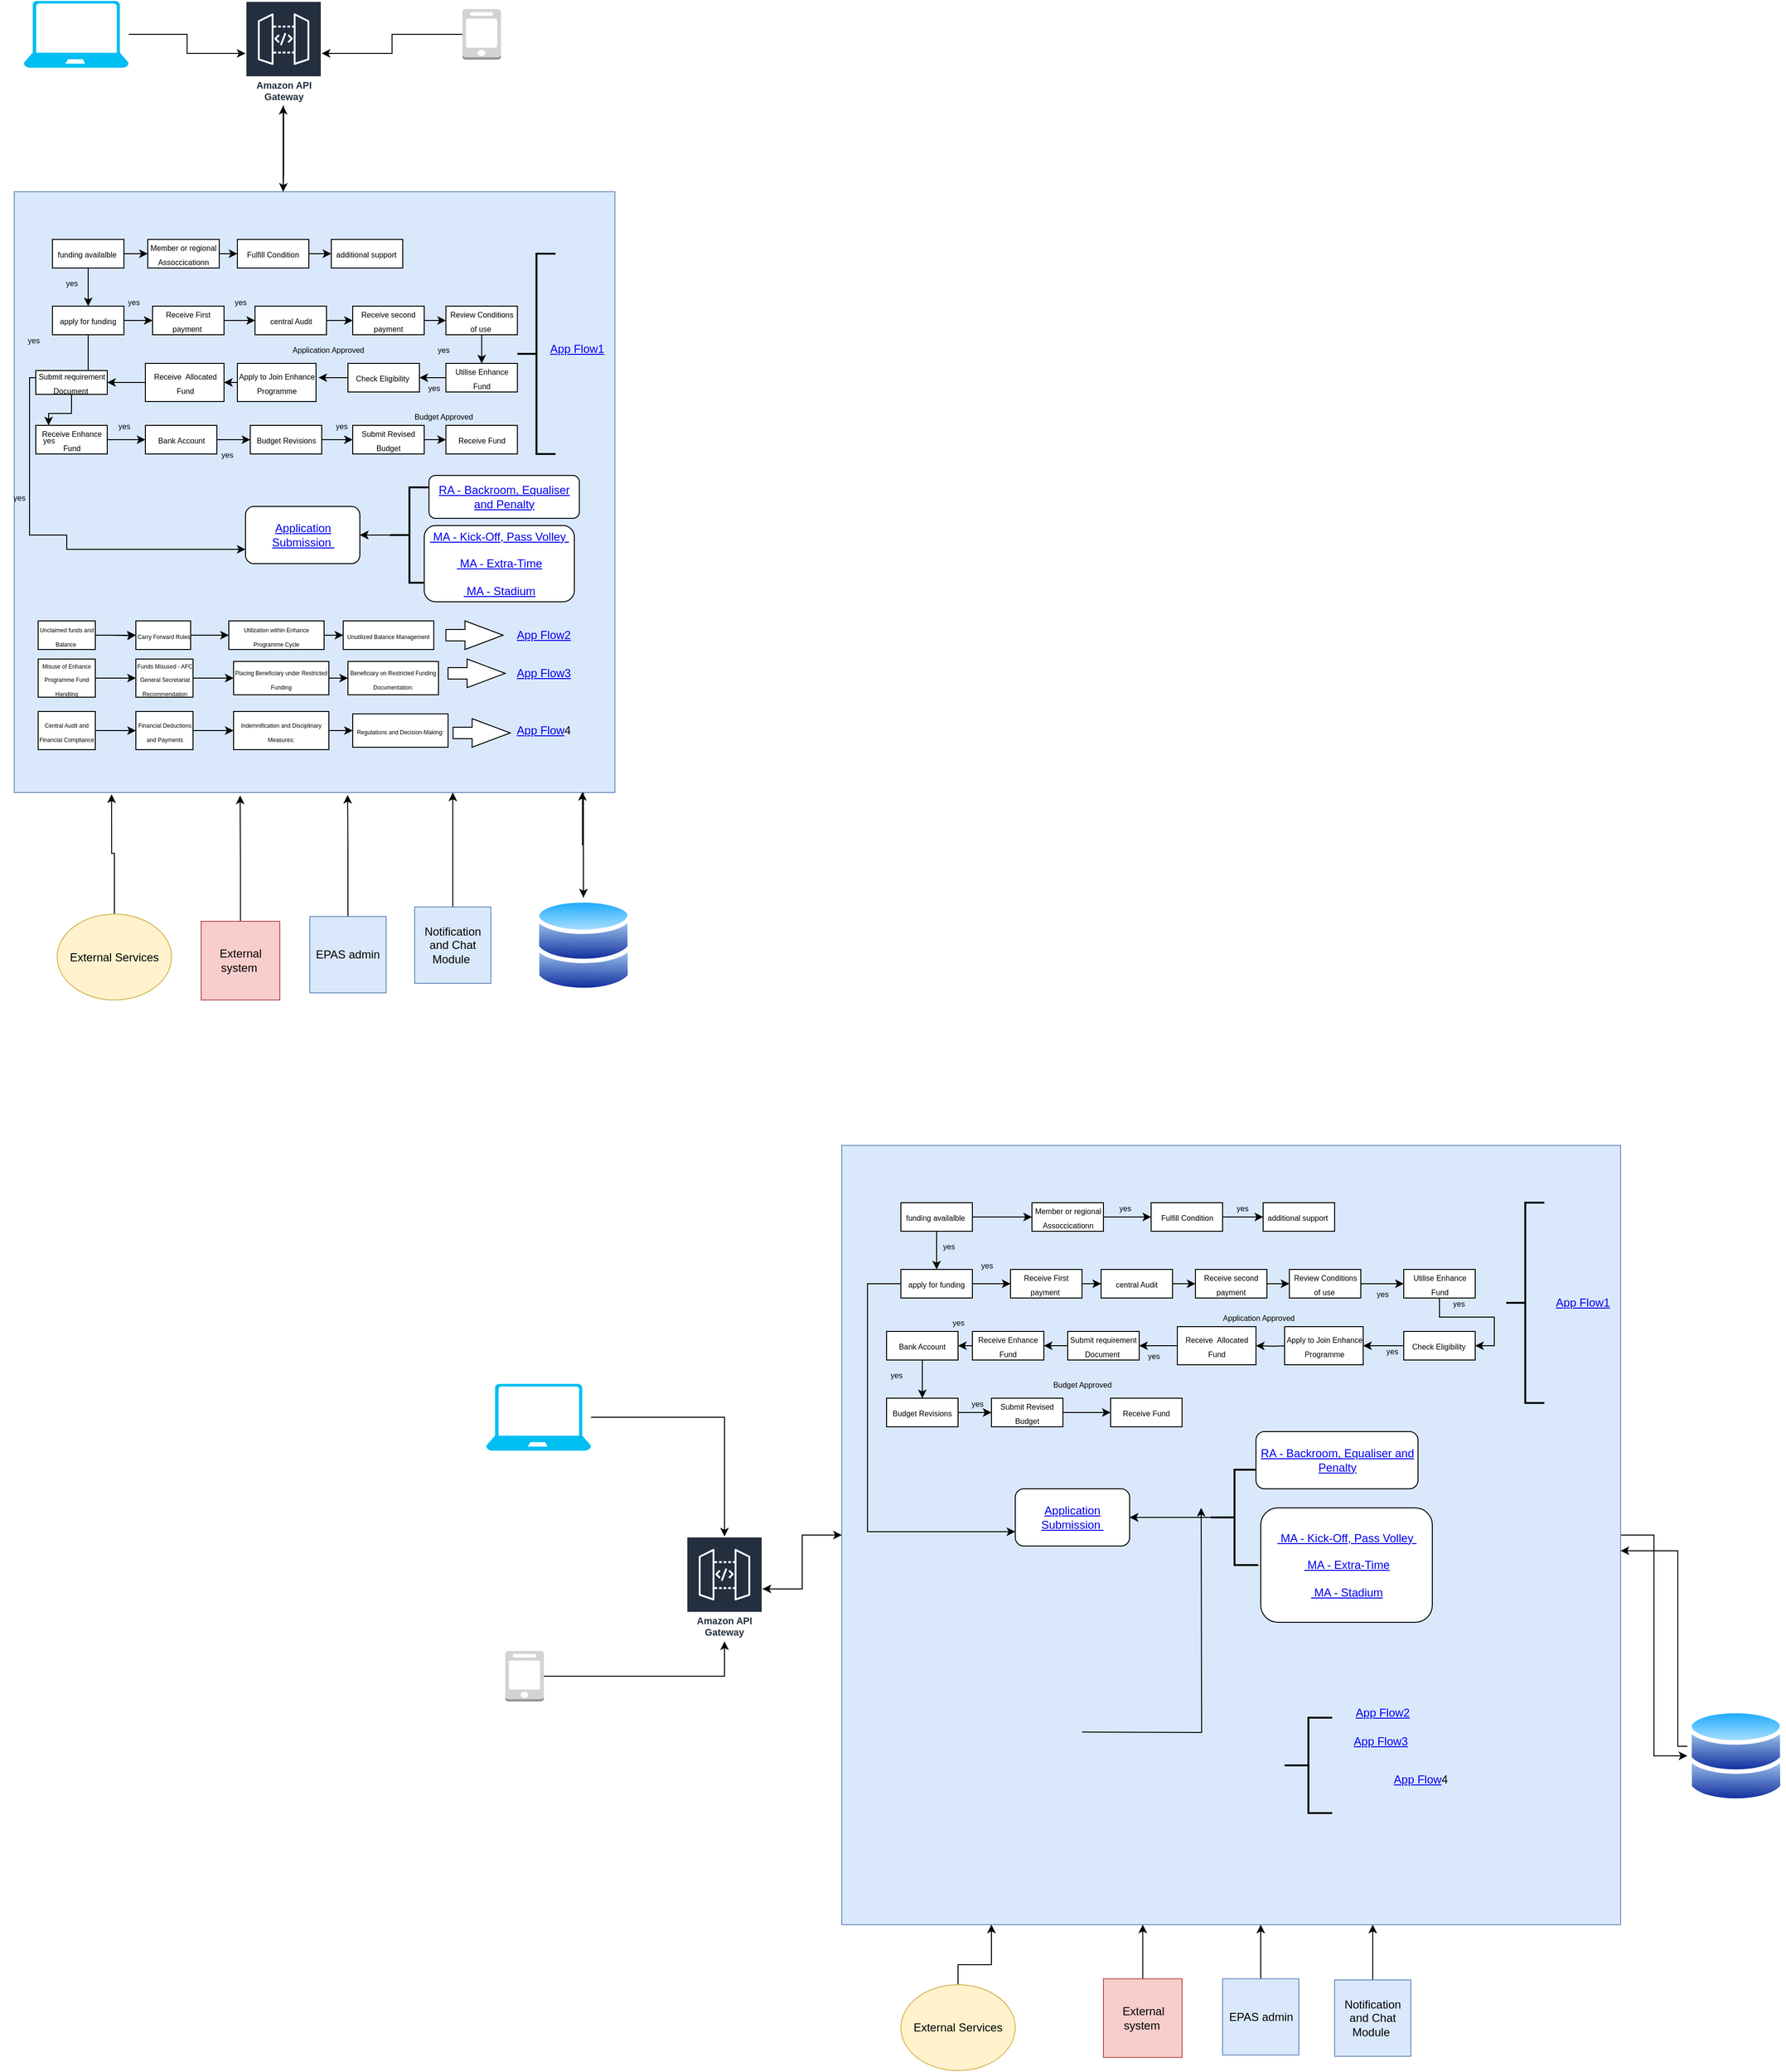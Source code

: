<mxfile version="21.6.6" type="github">
  <diagram id="GSaXNA42wL7wWPPlso_6" name="Page-2">
    <mxGraphModel dx="2044" dy="1755" grid="1" gridSize="10" guides="1" tooltips="1" connect="1" arrows="1" fold="1" page="1" pageScale="1" pageWidth="850" pageHeight="1100" math="0" shadow="0">
      <root>
        <mxCell id="0" />
        <mxCell id="1" parent="0" />
        <mxCell id="DGFGNufy49oRKnyAsM9c-1" style="edgeStyle=orthogonalEdgeStyle;rounded=0;orthogonalLoop=1;jettySize=auto;html=1;" parent="1" source="DGFGNufy49oRKnyAsM9c-2" target="DGFGNufy49oRKnyAsM9c-57" edge="1">
          <mxGeometry relative="1" as="geometry" />
        </mxCell>
        <mxCell id="DGFGNufy49oRKnyAsM9c-2" value="" style="outlineConnect=0;dashed=0;verticalLabelPosition=bottom;verticalAlign=top;align=center;html=1;shape=mxgraph.aws3.mobile_client;fillColor=#D2D3D3;gradientColor=none;" parent="1" vertex="1">
          <mxGeometry x="-240" y="650" width="40.5" height="53" as="geometry" />
        </mxCell>
        <mxCell id="DGFGNufy49oRKnyAsM9c-3" style="edgeStyle=orthogonalEdgeStyle;rounded=0;orthogonalLoop=1;jettySize=auto;html=1;" parent="1" source="DGFGNufy49oRKnyAsM9c-4" target="DGFGNufy49oRKnyAsM9c-57" edge="1">
          <mxGeometry relative="1" as="geometry" />
        </mxCell>
        <mxCell id="DGFGNufy49oRKnyAsM9c-4" value="" style="verticalLabelPosition=bottom;html=1;verticalAlign=top;align=center;strokeColor=none;fillColor=#00BEF2;shape=mxgraph.azure.laptop;pointerEvents=1;" parent="1" vertex="1">
          <mxGeometry x="-260" y="370" width="110" height="70" as="geometry" />
        </mxCell>
        <mxCell id="DGFGNufy49oRKnyAsM9c-5" style="edgeStyle=orthogonalEdgeStyle;rounded=0;orthogonalLoop=1;jettySize=auto;html=1;" parent="1" source="DGFGNufy49oRKnyAsM9c-7" target="DGFGNufy49oRKnyAsM9c-57" edge="1">
          <mxGeometry relative="1" as="geometry" />
        </mxCell>
        <mxCell id="DGFGNufy49oRKnyAsM9c-6" style="edgeStyle=orthogonalEdgeStyle;rounded=0;orthogonalLoop=1;jettySize=auto;html=1;" parent="1" source="DGFGNufy49oRKnyAsM9c-7" target="DGFGNufy49oRKnyAsM9c-65" edge="1">
          <mxGeometry relative="1" as="geometry" />
        </mxCell>
        <mxCell id="DGFGNufy49oRKnyAsM9c-7" value="" style="whiteSpace=wrap;html=1;aspect=fixed;fillColor=#dae8fc;strokeColor=#6c8ebf;" parent="1" vertex="1">
          <mxGeometry x="113" y="120" width="817" height="817" as="geometry" />
        </mxCell>
        <mxCell id="DGFGNufy49oRKnyAsM9c-18" style="edgeStyle=orthogonalEdgeStyle;rounded=0;orthogonalLoop=1;jettySize=auto;html=1;exitX=0.5;exitY=1;exitDx=0;exitDy=0;" parent="1" edge="1">
          <mxGeometry relative="1" as="geometry">
            <mxPoint x="375" y="357.5" as="sourcePoint" />
            <mxPoint x="375" y="357.5" as="targetPoint" />
          </mxGeometry>
        </mxCell>
        <mxCell id="DGFGNufy49oRKnyAsM9c-26" value="" style="strokeWidth=2;html=1;shape=mxgraph.flowchart.annotation_2;align=left;labelPosition=right;pointerEvents=1;direction=east;" parent="1" vertex="1">
          <mxGeometry x="810" y="180" width="40" height="210" as="geometry" />
        </mxCell>
        <mxCell id="DGFGNufy49oRKnyAsM9c-27" value="&lt;a href=&quot;https://drive.google.com/file/d/1oduVAcMbusg9stKOJ1IKLAgPo_JSWriB/view?usp=sharing&quot;&gt;App&amp;nbsp;Flow1&lt;/a&gt;" style="text;html=1;align=center;verticalAlign=middle;resizable=0;points=[];autosize=1;strokeColor=none;fillColor=none;" parent="1" vertex="1">
          <mxGeometry x="850" y="270" width="80" height="30" as="geometry" />
        </mxCell>
        <mxCell id="DGFGNufy49oRKnyAsM9c-28" value="" style="edgeStyle=orthogonalEdgeStyle;rounded=0;orthogonalLoop=1;jettySize=auto;html=1;" parent="1" edge="1">
          <mxGeometry relative="1" as="geometry">
            <mxPoint x="180" y="675.04" as="sourcePoint" />
          </mxGeometry>
        </mxCell>
        <mxCell id="DGFGNufy49oRKnyAsM9c-30" value="" style="edgeStyle=orthogonalEdgeStyle;rounded=0;orthogonalLoop=1;jettySize=auto;html=1;" parent="1" edge="1">
          <mxGeometry relative="1" as="geometry">
            <mxPoint x="270" y="675.04" as="sourcePoint" />
          </mxGeometry>
        </mxCell>
        <mxCell id="DGFGNufy49oRKnyAsM9c-32" value="" style="edgeStyle=orthogonalEdgeStyle;rounded=0;orthogonalLoop=1;jettySize=auto;html=1;" parent="1" edge="1">
          <mxGeometry relative="1" as="geometry">
            <mxPoint x="280" y="735.04" as="sourcePoint" />
          </mxGeometry>
        </mxCell>
        <mxCell id="DGFGNufy49oRKnyAsM9c-35" value="" style="edgeStyle=orthogonalEdgeStyle;rounded=0;orthogonalLoop=1;jettySize=auto;html=1;" parent="1" edge="1">
          <mxGeometry relative="1" as="geometry">
            <mxPoint x="350" y="675.04" as="sourcePoint" />
          </mxGeometry>
        </mxCell>
        <mxCell id="DGFGNufy49oRKnyAsM9c-38" value="" style="edgeStyle=orthogonalEdgeStyle;rounded=0;orthogonalLoop=1;jettySize=auto;html=1;" parent="1" edge="1">
          <mxGeometry relative="1" as="geometry">
            <mxPoint x="435" y="675.04" as="sourcePoint" />
          </mxGeometry>
        </mxCell>
        <mxCell id="DGFGNufy49oRKnyAsM9c-42" value="" style="edgeStyle=orthogonalEdgeStyle;rounded=0;orthogonalLoop=1;jettySize=auto;html=1;" parent="1" edge="1">
          <mxGeometry relative="1" as="geometry">
            <mxPoint x="365" y="735.04" as="sourcePoint" />
            <mxPoint x="490" y="500" as="targetPoint" />
          </mxGeometry>
        </mxCell>
        <mxCell id="DGFGNufy49oRKnyAsM9c-44" value="" style="strokeWidth=2;html=1;shape=mxgraph.flowchart.annotation_2;align=left;labelPosition=right;pointerEvents=1;direction=east;" parent="1" vertex="1">
          <mxGeometry x="577.5" y="720" width="50" height="100" as="geometry" />
        </mxCell>
        <mxCell id="DGFGNufy49oRKnyAsM9c-45" value="&lt;a href=&quot;https://drive.google.com/file/d/1SwpEaq0mFn2--Wu-9AVyrdNbjBa3LrT7/view?usp=sharing&quot;&gt;App&amp;nbsp;Flow2&lt;/a&gt;" style="text;html=1;align=center;verticalAlign=middle;resizable=0;points=[];autosize=1;strokeColor=none;fillColor=none;" parent="1" vertex="1">
          <mxGeometry x="640" y="700" width="80" height="30" as="geometry" />
        </mxCell>
        <mxCell id="DGFGNufy49oRKnyAsM9c-46" value="&lt;a href=&quot;https://drive.google.com/file/d/18g89C6fYF5i-nobvC9cSjK7K8zZfrIjg/view?usp=sharing&quot;&gt;App&amp;nbsp;Flow3&lt;/a&gt;" style="text;html=1;align=center;verticalAlign=middle;resizable=0;points=[];autosize=1;strokeColor=none;fillColor=none;" parent="1" vertex="1">
          <mxGeometry x="637.5" y="730" width="80" height="30" as="geometry" />
        </mxCell>
        <mxCell id="DGFGNufy49oRKnyAsM9c-47" value="&lt;a href=&quot;https://drive.google.com/file/d/1KID6Vsfr6u9EKGHkbgI8x0bwXexHC7Mh/view?usp=sharing&quot;&gt;App&amp;nbsp;Flow&lt;/a&gt;4" style="text;html=1;align=center;verticalAlign=middle;resizable=0;points=[];autosize=1;strokeColor=none;fillColor=none;" parent="1" vertex="1">
          <mxGeometry x="680" y="770" width="80" height="30" as="geometry" />
        </mxCell>
        <mxCell id="DGFGNufy49oRKnyAsM9c-48" value="&lt;a href=&quot;https://drive.google.com/file/d/1O_zXei-ndrTcU6nSI0R-1R8S3YrYnWWK/view?usp=sharing&quot;&gt;Application Submission&amp;nbsp;&lt;/a&gt;" style="rounded=1;whiteSpace=wrap;html=1;" parent="1" vertex="1">
          <mxGeometry x="295" y="480" width="120" height="60" as="geometry" />
        </mxCell>
        <mxCell id="DGFGNufy49oRKnyAsM9c-49" value="" style="edgeStyle=orthogonalEdgeStyle;rounded=0;orthogonalLoop=1;jettySize=auto;html=1;" parent="1" source="DGFGNufy49oRKnyAsM9c-51" target="DGFGNufy49oRKnyAsM9c-48" edge="1">
          <mxGeometry relative="1" as="geometry" />
        </mxCell>
        <mxCell id="DGFGNufy49oRKnyAsM9c-50" value="" style="edgeStyle=orthogonalEdgeStyle;rounded=0;orthogonalLoop=1;jettySize=auto;html=1;" parent="1" source="DGFGNufy49oRKnyAsM9c-51" target="DGFGNufy49oRKnyAsM9c-48" edge="1">
          <mxGeometry relative="1" as="geometry" />
        </mxCell>
        <mxCell id="DGFGNufy49oRKnyAsM9c-51" value="" style="strokeWidth=2;html=1;shape=mxgraph.flowchart.annotation_2;align=left;labelPosition=right;pointerEvents=1;" parent="1" vertex="1">
          <mxGeometry x="500" y="460" width="50" height="100" as="geometry" />
        </mxCell>
        <mxCell id="DGFGNufy49oRKnyAsM9c-52" value="&lt;a href=&quot;https://drive.google.com/file/d/1gha_NlfgyI7bgPZfPpfYkZz8moEeKM86/view?usp=sharing&quot;&gt;RA - Backroom, Equaliser and Penalty&lt;/a&gt;" style="rounded=1;whiteSpace=wrap;html=1;" parent="1" vertex="1">
          <mxGeometry x="547.5" y="420" width="170" height="60" as="geometry" />
        </mxCell>
        <mxCell id="DGFGNufy49oRKnyAsM9c-53" value="&lt;a href=&quot;https://drive.google.com/file/d/1Y5xjl2v7KyL0biV-sUt9JVReb_iDlmp0/view?usp=sharing&quot;&gt;&amp;nbsp;MA - Kick-Off, Pass Volley&amp;nbsp;&lt;br&gt;&lt;/a&gt;&lt;br&gt;&lt;a href=&quot;https://drive.google.com/file/d/1jqBhtALsL8iWC9ZIgrac4wMSQcdWcgAb/view?usp=sharing&quot;&gt;&amp;nbsp;MA - Extra-Time&lt;br&gt;&lt;/a&gt;&lt;br&gt;&lt;a href=&quot;https://drive.google.com/file/d/1TySVbmiHeH0qdHbVMpYbgAKYMC6QVcvo/view?usp=sharing&quot;&gt;&amp;nbsp;MA - Stadium&lt;/a&gt;" style="rounded=1;whiteSpace=wrap;html=1;" parent="1" vertex="1">
          <mxGeometry x="552.5" y="500" width="180" height="120" as="geometry" />
        </mxCell>
        <mxCell id="DGFGNufy49oRKnyAsM9c-54" value="" style="edgeStyle=orthogonalEdgeStyle;rounded=0;orthogonalLoop=1;jettySize=auto;html=1;" parent="1" source="DGFGNufy49oRKnyAsM9c-55" target="DGFGNufy49oRKnyAsM9c-7" edge="1">
          <mxGeometry relative="1" as="geometry">
            <Array as="points">
              <mxPoint x="413" y="910" />
              <mxPoint x="413" y="910" />
            </Array>
          </mxGeometry>
        </mxCell>
        <mxCell id="DGFGNufy49oRKnyAsM9c-55" value="External system&amp;nbsp;" style="whiteSpace=wrap;html=1;aspect=fixed;fillColor=#f8cecc;strokeColor=#b85450;" parent="1" vertex="1">
          <mxGeometry x="387.5" y="993.75" width="82.5" height="82.5" as="geometry" />
        </mxCell>
        <mxCell id="DGFGNufy49oRKnyAsM9c-56" value="" style="edgeStyle=orthogonalEdgeStyle;rounded=0;orthogonalLoop=1;jettySize=auto;html=1;" parent="1" source="DGFGNufy49oRKnyAsM9c-57" target="DGFGNufy49oRKnyAsM9c-7" edge="1">
          <mxGeometry relative="1" as="geometry" />
        </mxCell>
        <mxCell id="DGFGNufy49oRKnyAsM9c-57" value="Amazon API Gateway" style="sketch=0;outlineConnect=0;fontColor=#232F3E;gradientColor=none;strokeColor=#ffffff;fillColor=#232F3E;dashed=0;verticalLabelPosition=middle;verticalAlign=bottom;align=center;html=1;whiteSpace=wrap;fontSize=10;fontStyle=1;spacing=3;shape=mxgraph.aws4.productIcon;prIcon=mxgraph.aws4.api_gateway;" parent="1" vertex="1">
          <mxGeometry x="-50" y="530" width="80" height="110" as="geometry" />
        </mxCell>
        <mxCell id="DGFGNufy49oRKnyAsM9c-58" value="" style="edgeStyle=orthogonalEdgeStyle;rounded=0;orthogonalLoop=1;jettySize=auto;html=1;" parent="1" source="DGFGNufy49oRKnyAsM9c-59" target="DGFGNufy49oRKnyAsM9c-7" edge="1">
          <mxGeometry relative="1" as="geometry">
            <Array as="points">
              <mxPoint x="680" y="880" />
              <mxPoint x="680" y="880" />
            </Array>
          </mxGeometry>
        </mxCell>
        <mxCell id="DGFGNufy49oRKnyAsM9c-59" value="Notification and Chat Module&amp;nbsp;" style="whiteSpace=wrap;html=1;aspect=fixed;fillColor=#dae8fc;strokeColor=#6c8ebf;" parent="1" vertex="1">
          <mxGeometry x="630" y="995" width="80" height="80" as="geometry" />
        </mxCell>
        <mxCell id="DGFGNufy49oRKnyAsM9c-60" value="" style="edgeStyle=orthogonalEdgeStyle;rounded=0;orthogonalLoop=1;jettySize=auto;html=1;" parent="1" source="DGFGNufy49oRKnyAsM9c-61" target="DGFGNufy49oRKnyAsM9c-7" edge="1">
          <mxGeometry relative="1" as="geometry">
            <Array as="points">
              <mxPoint x="535" y="880" />
              <mxPoint x="535" y="880" />
            </Array>
          </mxGeometry>
        </mxCell>
        <mxCell id="DGFGNufy49oRKnyAsM9c-61" value="EPAS admin" style="whiteSpace=wrap;html=1;aspect=fixed;fillColor=#dae8fc;strokeColor=#6c8ebf;" parent="1" vertex="1">
          <mxGeometry x="512.5" y="993.75" width="80" height="80" as="geometry" />
        </mxCell>
        <mxCell id="DGFGNufy49oRKnyAsM9c-62" value="" style="edgeStyle=orthogonalEdgeStyle;rounded=0;orthogonalLoop=1;jettySize=auto;html=1;" parent="1" source="DGFGNufy49oRKnyAsM9c-63" target="DGFGNufy49oRKnyAsM9c-7" edge="1">
          <mxGeometry relative="1" as="geometry">
            <Array as="points">
              <mxPoint x="235" y="979" />
              <mxPoint x="270" y="979" />
            </Array>
          </mxGeometry>
        </mxCell>
        <mxCell id="DGFGNufy49oRKnyAsM9c-63" value="External Services " style="ellipse;whiteSpace=wrap;html=1;fillColor=#fff2cc;strokeColor=#d6b656;" parent="1" vertex="1">
          <mxGeometry x="175" y="1000" width="120" height="90" as="geometry" />
        </mxCell>
        <mxCell id="DGFGNufy49oRKnyAsM9c-64" style="edgeStyle=orthogonalEdgeStyle;rounded=0;orthogonalLoop=1;jettySize=auto;html=1;" parent="1" source="DGFGNufy49oRKnyAsM9c-65" target="DGFGNufy49oRKnyAsM9c-7" edge="1">
          <mxGeometry relative="1" as="geometry">
            <Array as="points">
              <mxPoint x="990" y="750" />
              <mxPoint x="990" y="545" />
            </Array>
          </mxGeometry>
        </mxCell>
        <mxCell id="DGFGNufy49oRKnyAsM9c-65" value="" style="image;aspect=fixed;perimeter=ellipsePerimeter;html=1;align=center;shadow=0;dashed=0;spacingTop=3;image=img/lib/active_directory/databases.svg;" parent="1" vertex="1">
          <mxGeometry x="1000" y="710" width="102.04" height="100" as="geometry" />
        </mxCell>
        <mxCell id="DGFGNufy49oRKnyAsM9c-117" value="" style="edgeStyle=orthogonalEdgeStyle;rounded=0;orthogonalLoop=1;jettySize=auto;html=1;" parent="1" source="DGFGNufy49oRKnyAsM9c-95" target="DGFGNufy49oRKnyAsM9c-96" edge="1">
          <mxGeometry relative="1" as="geometry" />
        </mxCell>
        <mxCell id="DGFGNufy49oRKnyAsM9c-121" style="edgeStyle=orthogonalEdgeStyle;rounded=0;orthogonalLoop=1;jettySize=auto;html=1;entryX=0.5;entryY=0;entryDx=0;entryDy=0;" parent="1" source="DGFGNufy49oRKnyAsM9c-95" target="DGFGNufy49oRKnyAsM9c-103" edge="1">
          <mxGeometry relative="1" as="geometry" />
        </mxCell>
        <mxCell id="DGFGNufy49oRKnyAsM9c-95" value="&lt;font style=&quot;font-size: 8px;&quot;&gt;funding availalble&amp;nbsp;&lt;/font&gt;" style="rounded=0;whiteSpace=wrap;html=1;" parent="1" vertex="1">
          <mxGeometry x="175" y="180" width="75" height="30" as="geometry" />
        </mxCell>
        <mxCell id="DGFGNufy49oRKnyAsM9c-118" value="" style="edgeStyle=orthogonalEdgeStyle;rounded=0;orthogonalLoop=1;jettySize=auto;html=1;" parent="1" source="DGFGNufy49oRKnyAsM9c-96" target="DGFGNufy49oRKnyAsM9c-100" edge="1">
          <mxGeometry relative="1" as="geometry" />
        </mxCell>
        <mxCell id="DGFGNufy49oRKnyAsM9c-96" value="&lt;font style=&quot;font-size: 8px;&quot;&gt;Member or regional Assoccicationn&lt;/font&gt;" style="rounded=0;whiteSpace=wrap;html=1;" parent="1" vertex="1">
          <mxGeometry x="312.5" y="180" width="75" height="30" as="geometry" />
        </mxCell>
        <mxCell id="DGFGNufy49oRKnyAsM9c-152" style="edgeStyle=orthogonalEdgeStyle;rounded=0;orthogonalLoop=1;jettySize=auto;html=1;entryX=0;entryY=0.5;entryDx=0;entryDy=0;" parent="1" source="DGFGNufy49oRKnyAsM9c-97" target="DGFGNufy49oRKnyAsM9c-98" edge="1">
          <mxGeometry relative="1" as="geometry" />
        </mxCell>
        <mxCell id="DGFGNufy49oRKnyAsM9c-97" value="&lt;span style=&quot;font-size: 8px;&quot;&gt;Receive second payment&lt;/span&gt;" style="rounded=0;whiteSpace=wrap;html=1;" parent="1" vertex="1">
          <mxGeometry x="484" y="250" width="75" height="30" as="geometry" />
        </mxCell>
        <mxCell id="DGFGNufy49oRKnyAsM9c-127" value="" style="edgeStyle=orthogonalEdgeStyle;rounded=0;orthogonalLoop=1;jettySize=auto;html=1;" parent="1" source="DGFGNufy49oRKnyAsM9c-98" target="DGFGNufy49oRKnyAsM9c-112" edge="1">
          <mxGeometry relative="1" as="geometry" />
        </mxCell>
        <mxCell id="DGFGNufy49oRKnyAsM9c-98" value="&lt;font style=&quot;font-size: 8px;&quot;&gt;Review Conditions of use&amp;nbsp;&lt;/font&gt;" style="rounded=0;whiteSpace=wrap;html=1;" parent="1" vertex="1">
          <mxGeometry x="582.5" y="250" width="75" height="30" as="geometry" />
        </mxCell>
        <mxCell id="DGFGNufy49oRKnyAsM9c-124" value="" style="edgeStyle=orthogonalEdgeStyle;rounded=0;orthogonalLoop=1;jettySize=auto;html=1;" parent="1" source="DGFGNufy49oRKnyAsM9c-99" target="DGFGNufy49oRKnyAsM9c-97" edge="1">
          <mxGeometry relative="1" as="geometry" />
        </mxCell>
        <mxCell id="DGFGNufy49oRKnyAsM9c-99" value="&lt;font style=&quot;font-size: 8px;&quot;&gt;central Audit&lt;/font&gt;" style="rounded=0;whiteSpace=wrap;html=1;" parent="1" vertex="1">
          <mxGeometry x="385" y="250" width="75" height="30" as="geometry" />
        </mxCell>
        <mxCell id="DGFGNufy49oRKnyAsM9c-119" value="" style="edgeStyle=orthogonalEdgeStyle;rounded=0;orthogonalLoop=1;jettySize=auto;html=1;" parent="1" source="DGFGNufy49oRKnyAsM9c-100" target="DGFGNufy49oRKnyAsM9c-101" edge="1">
          <mxGeometry relative="1" as="geometry" />
        </mxCell>
        <mxCell id="DGFGNufy49oRKnyAsM9c-100" value="&lt;font style=&quot;font-size: 8px;&quot;&gt;Fulfill Condition&lt;/font&gt;" style="rounded=0;whiteSpace=wrap;html=1;" parent="1" vertex="1">
          <mxGeometry x="437.5" y="180" width="75" height="30" as="geometry" />
        </mxCell>
        <mxCell id="DGFGNufy49oRKnyAsM9c-101" value="&lt;font style=&quot;font-size: 8px;&quot;&gt;additional support&amp;nbsp;&lt;/font&gt;" style="rounded=0;whiteSpace=wrap;html=1;" parent="1" vertex="1">
          <mxGeometry x="555" y="180" width="75" height="30" as="geometry" />
        </mxCell>
        <mxCell id="DGFGNufy49oRKnyAsM9c-123" value="" style="edgeStyle=orthogonalEdgeStyle;rounded=0;orthogonalLoop=1;jettySize=auto;html=1;" parent="1" source="DGFGNufy49oRKnyAsM9c-102" target="DGFGNufy49oRKnyAsM9c-99" edge="1">
          <mxGeometry relative="1" as="geometry" />
        </mxCell>
        <mxCell id="DGFGNufy49oRKnyAsM9c-102" value="&lt;font style=&quot;font-size: 8px;&quot;&gt;Receive First payment&amp;nbsp;&lt;/font&gt;" style="rounded=0;whiteSpace=wrap;html=1;" parent="1" vertex="1">
          <mxGeometry x="290" y="250" width="75" height="30" as="geometry" />
        </mxCell>
        <mxCell id="DGFGNufy49oRKnyAsM9c-122" value="" style="edgeStyle=orthogonalEdgeStyle;rounded=0;orthogonalLoop=1;jettySize=auto;html=1;" parent="1" source="DGFGNufy49oRKnyAsM9c-103" target="DGFGNufy49oRKnyAsM9c-102" edge="1">
          <mxGeometry relative="1" as="geometry" />
        </mxCell>
        <mxCell id="DGFGNufy49oRKnyAsM9c-193" style="edgeStyle=orthogonalEdgeStyle;rounded=0;orthogonalLoop=1;jettySize=auto;html=1;entryX=0;entryY=0.75;entryDx=0;entryDy=0;" parent="1" source="DGFGNufy49oRKnyAsM9c-103" target="DGFGNufy49oRKnyAsM9c-48" edge="1">
          <mxGeometry relative="1" as="geometry">
            <Array as="points">
              <mxPoint x="140" y="265" />
              <mxPoint x="140" y="525" />
            </Array>
          </mxGeometry>
        </mxCell>
        <mxCell id="DGFGNufy49oRKnyAsM9c-103" value="&lt;font style=&quot;font-size: 8px;&quot;&gt;apply for funding&lt;/font&gt;" style="rounded=0;whiteSpace=wrap;html=1;" parent="1" vertex="1">
          <mxGeometry x="175" y="250" width="75" height="30" as="geometry" />
        </mxCell>
        <mxCell id="DGFGNufy49oRKnyAsM9c-176" value="" style="edgeStyle=orthogonalEdgeStyle;rounded=0;orthogonalLoop=1;jettySize=auto;html=1;" parent="1" source="DGFGNufy49oRKnyAsM9c-107" target="DGFGNufy49oRKnyAsM9c-113" edge="1">
          <mxGeometry relative="1" as="geometry" />
        </mxCell>
        <mxCell id="DGFGNufy49oRKnyAsM9c-107" value="&lt;font style=&quot;font-size: 8px;&quot;&gt;Submit requirement Document&amp;nbsp;&lt;/font&gt;" style="rounded=0;whiteSpace=wrap;html=1;" parent="1" vertex="1">
          <mxGeometry x="350" y="315" width="75" height="30" as="geometry" />
        </mxCell>
        <mxCell id="DGFGNufy49oRKnyAsM9c-191" value="" style="edgeStyle=orthogonalEdgeStyle;rounded=0;orthogonalLoop=1;jettySize=auto;html=1;" parent="1" source="DGFGNufy49oRKnyAsM9c-108" target="DGFGNufy49oRKnyAsM9c-189" edge="1">
          <mxGeometry relative="1" as="geometry" />
        </mxCell>
        <mxCell id="DGFGNufy49oRKnyAsM9c-108" value="&lt;font style=&quot;font-size: 8px;&quot;&gt;Budget Revisions&lt;/font&gt;" style="rounded=0;whiteSpace=wrap;html=1;" parent="1" vertex="1">
          <mxGeometry x="160" y="385" width="75" height="30" as="geometry" />
        </mxCell>
        <mxCell id="DGFGNufy49oRKnyAsM9c-131" value="" style="edgeStyle=orthogonalEdgeStyle;rounded=0;orthogonalLoop=1;jettySize=auto;html=1;" parent="1" source="DGFGNufy49oRKnyAsM9c-109" target="DGFGNufy49oRKnyAsM9c-107" edge="1">
          <mxGeometry relative="1" as="geometry" />
        </mxCell>
        <mxCell id="DGFGNufy49oRKnyAsM9c-130" value="" style="edgeStyle=orthogonalEdgeStyle;rounded=0;orthogonalLoop=1;jettySize=auto;html=1;" parent="1" target="DGFGNufy49oRKnyAsM9c-109" edge="1">
          <mxGeometry relative="1" as="geometry">
            <mxPoint x="585" y="330" as="sourcePoint" />
          </mxGeometry>
        </mxCell>
        <mxCell id="DGFGNufy49oRKnyAsM9c-129" value="" style="edgeStyle=orthogonalEdgeStyle;rounded=0;orthogonalLoop=1;jettySize=auto;html=1;" parent="1" source="DGFGNufy49oRKnyAsM9c-111" edge="1">
          <mxGeometry relative="1" as="geometry">
            <mxPoint x="660" y="330" as="targetPoint" />
          </mxGeometry>
        </mxCell>
        <mxCell id="DGFGNufy49oRKnyAsM9c-111" value="&lt;font style=&quot;font-size: 8px;&quot;&gt;Check Eligibility&amp;nbsp;&lt;/font&gt;" style="rounded=0;whiteSpace=wrap;html=1;" parent="1" vertex="1">
          <mxGeometry x="702.5" y="315" width="75" height="30" as="geometry" />
        </mxCell>
        <mxCell id="DGFGNufy49oRKnyAsM9c-168" style="edgeStyle=orthogonalEdgeStyle;rounded=0;orthogonalLoop=1;jettySize=auto;html=1;entryX=1;entryY=0.5;entryDx=0;entryDy=0;" parent="1" source="DGFGNufy49oRKnyAsM9c-112" target="DGFGNufy49oRKnyAsM9c-111" edge="1">
          <mxGeometry relative="1" as="geometry" />
        </mxCell>
        <mxCell id="DGFGNufy49oRKnyAsM9c-112" value="&lt;font style=&quot;font-size: 8px;&quot;&gt;Utilise Enhance Fund&lt;/font&gt;" style="rounded=0;whiteSpace=wrap;html=1;" parent="1" vertex="1">
          <mxGeometry x="702.5" y="250" width="75" height="30" as="geometry" />
        </mxCell>
        <mxCell id="DGFGNufy49oRKnyAsM9c-180" value="" style="edgeStyle=orthogonalEdgeStyle;rounded=0;orthogonalLoop=1;jettySize=auto;html=1;" parent="1" source="DGFGNufy49oRKnyAsM9c-113" target="DGFGNufy49oRKnyAsM9c-114" edge="1">
          <mxGeometry relative="1" as="geometry" />
        </mxCell>
        <mxCell id="DGFGNufy49oRKnyAsM9c-113" value="&lt;font style=&quot;font-size: 8px;&quot;&gt;Receive Enhance Fund&lt;/font&gt;" style="rounded=0;whiteSpace=wrap;html=1;" parent="1" vertex="1">
          <mxGeometry x="250" y="315" width="75" height="30" as="geometry" />
        </mxCell>
        <mxCell id="DGFGNufy49oRKnyAsM9c-186" value="" style="edgeStyle=orthogonalEdgeStyle;rounded=0;orthogonalLoop=1;jettySize=auto;html=1;" parent="1" source="DGFGNufy49oRKnyAsM9c-114" target="DGFGNufy49oRKnyAsM9c-108" edge="1">
          <mxGeometry relative="1" as="geometry" />
        </mxCell>
        <mxCell id="DGFGNufy49oRKnyAsM9c-114" value="&lt;font style=&quot;font-size: 8px;&quot;&gt;Bank Account&lt;/font&gt;" style="rounded=0;whiteSpace=wrap;html=1;" parent="1" vertex="1">
          <mxGeometry x="160" y="315" width="75" height="30" as="geometry" />
        </mxCell>
        <mxCell id="DGFGNufy49oRKnyAsM9c-135" value="&lt;font style=&quot;font-size: 8px;&quot;&gt;yes&lt;/font&gt;" style="text;html=1;align=center;verticalAlign=middle;resizable=0;points=[];autosize=1;strokeColor=none;fillColor=none;" parent="1" vertex="1">
          <mxGeometry x="205" y="210" width="40" height="30" as="geometry" />
        </mxCell>
        <mxCell id="DGFGNufy49oRKnyAsM9c-138" value="&lt;font style=&quot;font-size: 8px;&quot;&gt;yes&lt;/font&gt;" style="text;html=1;align=center;verticalAlign=middle;resizable=0;points=[];autosize=1;strokeColor=none;fillColor=none;" parent="1" vertex="1">
          <mxGeometry x="390" y="170" width="40" height="30" as="geometry" />
        </mxCell>
        <mxCell id="DGFGNufy49oRKnyAsM9c-139" value="&lt;font style=&quot;font-size: 8px;&quot;&gt;Budget Approved&lt;/font&gt;" style="text;html=1;align=center;verticalAlign=middle;resizable=0;points=[];autosize=1;strokeColor=none;fillColor=none;" parent="1" vertex="1">
          <mxGeometry x="325" y="355" width="80" height="30" as="geometry" />
        </mxCell>
        <mxCell id="DGFGNufy49oRKnyAsM9c-140" value="&lt;span style=&quot;font-size: 8px;&quot;&gt;yes&lt;br&gt;&lt;/span&gt;" style="text;html=1;align=center;verticalAlign=middle;resizable=0;points=[];autosize=1;strokeColor=none;fillColor=none;" parent="1" vertex="1">
          <mxGeometry x="420" y="325" width="40" height="30" as="geometry" />
        </mxCell>
        <mxCell id="DGFGNufy49oRKnyAsM9c-109" value="&lt;span style=&quot;font-size: 8px;&quot;&gt;Receive&amp;nbsp; Allocated Fund&lt;/span&gt;" style="rounded=0;whiteSpace=wrap;html=1;" parent="1" vertex="1">
          <mxGeometry x="465" y="310" width="82.5" height="40" as="geometry" />
        </mxCell>
        <mxCell id="DGFGNufy49oRKnyAsM9c-148" value="&lt;font style=&quot;font-size: 8px;&quot;&gt;yes&lt;/font&gt;" style="text;html=1;align=center;verticalAlign=middle;resizable=0;points=[];autosize=1;strokeColor=none;fillColor=none;" parent="1" vertex="1">
          <mxGeometry x="512.5" y="170" width="40" height="30" as="geometry" />
        </mxCell>
        <mxCell id="DGFGNufy49oRKnyAsM9c-149" value="&lt;font style=&quot;font-size: 8px;&quot;&gt;yes&lt;/font&gt;" style="text;html=1;align=center;verticalAlign=middle;resizable=0;points=[];autosize=1;strokeColor=none;fillColor=none;" parent="1" vertex="1">
          <mxGeometry x="245" y="230" width="40" height="30" as="geometry" />
        </mxCell>
        <mxCell id="DGFGNufy49oRKnyAsM9c-150" value="&lt;font style=&quot;font-size: 8px;&quot;&gt;yes&lt;/font&gt;" style="text;html=1;align=center;verticalAlign=middle;resizable=0;points=[];autosize=1;strokeColor=none;fillColor=none;" parent="1" vertex="1">
          <mxGeometry x="660" y="260" width="40" height="30" as="geometry" />
        </mxCell>
        <mxCell id="DGFGNufy49oRKnyAsM9c-165" value="&lt;font style=&quot;font-size: 8px;&quot;&gt;Application Approved&lt;/font&gt;" style="text;html=1;align=center;verticalAlign=middle;resizable=0;points=[];autosize=1;strokeColor=none;fillColor=none;" parent="1" vertex="1">
          <mxGeometry x="500" y="285" width="100" height="30" as="geometry" />
        </mxCell>
        <mxCell id="DGFGNufy49oRKnyAsM9c-169" value="&lt;font style=&quot;font-size: 8px;&quot;&gt;yes&lt;/font&gt;" style="text;html=1;align=center;verticalAlign=middle;resizable=0;points=[];autosize=1;strokeColor=none;fillColor=none;" parent="1" vertex="1">
          <mxGeometry x="670" y="320" width="40" height="30" as="geometry" />
        </mxCell>
        <mxCell id="DGFGNufy49oRKnyAsM9c-170" value="&lt;font style=&quot;font-size: 8px;&quot;&gt;yes&lt;/font&gt;" style="text;html=1;align=center;verticalAlign=middle;resizable=0;points=[];autosize=1;strokeColor=none;fillColor=none;" parent="1" vertex="1">
          <mxGeometry x="740" y="270" width="40" height="30" as="geometry" />
        </mxCell>
        <mxCell id="DGFGNufy49oRKnyAsM9c-171" value="&lt;font style=&quot;font-size: 8px;&quot;&gt;Apply to Join Enhance Programme&lt;/font&gt;" style="rounded=0;whiteSpace=wrap;html=1;" parent="1" vertex="1">
          <mxGeometry x="577.5" y="310" width="82.5" height="40" as="geometry" />
        </mxCell>
        <mxCell id="DGFGNufy49oRKnyAsM9c-183" value="&lt;font style=&quot;font-size: 8px;&quot;&gt;yes&lt;/font&gt;" style="text;html=1;align=center;verticalAlign=middle;resizable=0;points=[];autosize=1;strokeColor=none;fillColor=none;" parent="1" vertex="1">
          <mxGeometry x="215" y="290" width="40" height="30" as="geometry" />
        </mxCell>
        <mxCell id="DGFGNufy49oRKnyAsM9c-184" value="&lt;font style=&quot;font-size: 8px;&quot;&gt;yes&lt;/font&gt;" style="text;html=1;align=center;verticalAlign=middle;resizable=0;points=[];autosize=1;strokeColor=none;fillColor=none;" parent="1" vertex="1">
          <mxGeometry x="235" y="375" width="40" height="30" as="geometry" />
        </mxCell>
        <mxCell id="DGFGNufy49oRKnyAsM9c-187" value="&lt;font style=&quot;font-size: 8px;&quot;&gt;yes&lt;/font&gt;" style="text;html=1;align=center;verticalAlign=middle;resizable=0;points=[];autosize=1;strokeColor=none;fillColor=none;" parent="1" vertex="1">
          <mxGeometry x="150" y="345" width="40" height="30" as="geometry" />
        </mxCell>
        <mxCell id="DGFGNufy49oRKnyAsM9c-192" value="" style="edgeStyle=orthogonalEdgeStyle;rounded=0;orthogonalLoop=1;jettySize=auto;html=1;" parent="1" source="DGFGNufy49oRKnyAsM9c-189" target="DGFGNufy49oRKnyAsM9c-190" edge="1">
          <mxGeometry relative="1" as="geometry" />
        </mxCell>
        <mxCell id="DGFGNufy49oRKnyAsM9c-189" value="&lt;font style=&quot;font-size: 8px;&quot;&gt;Submit Revised Budget&lt;/font&gt;" style="rounded=0;whiteSpace=wrap;html=1;" parent="1" vertex="1">
          <mxGeometry x="270" y="385" width="75" height="30" as="geometry" />
        </mxCell>
        <mxCell id="DGFGNufy49oRKnyAsM9c-190" value="&lt;font style=&quot;font-size: 8px;&quot;&gt;Receive&amp;nbsp;Fund&lt;/font&gt;" style="rounded=0;whiteSpace=wrap;html=1;" parent="1" vertex="1">
          <mxGeometry x="395" y="385" width="75" height="30" as="geometry" />
        </mxCell>
        <mxCell id="raD89EcYqp2xOOrjwdPW-1" style="edgeStyle=orthogonalEdgeStyle;rounded=0;orthogonalLoop=1;jettySize=auto;html=1;" edge="1" parent="1" source="raD89EcYqp2xOOrjwdPW-2" target="raD89EcYqp2xOOrjwdPW-23">
          <mxGeometry relative="1" as="geometry" />
        </mxCell>
        <mxCell id="raD89EcYqp2xOOrjwdPW-2" value="" style="outlineConnect=0;dashed=0;verticalLabelPosition=bottom;verticalAlign=top;align=center;html=1;shape=mxgraph.aws3.mobile_client;fillColor=#D2D3D3;gradientColor=none;" vertex="1" parent="1">
          <mxGeometry x="-285" y="-1071.5" width="40.5" height="53" as="geometry" />
        </mxCell>
        <mxCell id="raD89EcYqp2xOOrjwdPW-3" style="edgeStyle=orthogonalEdgeStyle;rounded=0;orthogonalLoop=1;jettySize=auto;html=1;" edge="1" parent="1" source="raD89EcYqp2xOOrjwdPW-4" target="raD89EcYqp2xOOrjwdPW-23">
          <mxGeometry relative="1" as="geometry" />
        </mxCell>
        <mxCell id="raD89EcYqp2xOOrjwdPW-4" value="" style="verticalLabelPosition=bottom;html=1;verticalAlign=top;align=center;strokeColor=none;fillColor=#00BEF2;shape=mxgraph.azure.laptop;pointerEvents=1;" vertex="1" parent="1">
          <mxGeometry x="-745" y="-1080" width="110" height="70" as="geometry" />
        </mxCell>
        <mxCell id="raD89EcYqp2xOOrjwdPW-5" value="" style="edgeStyle=orthogonalEdgeStyle;rounded=0;orthogonalLoop=1;jettySize=auto;html=1;" edge="1" parent="1" source="raD89EcYqp2xOOrjwdPW-7" target="raD89EcYqp2xOOrjwdPW-23">
          <mxGeometry relative="1" as="geometry">
            <Array as="points">
              <mxPoint x="-473" y="-900" />
              <mxPoint x="-473" y="-900" />
            </Array>
          </mxGeometry>
        </mxCell>
        <mxCell id="raD89EcYqp2xOOrjwdPW-6" style="edgeStyle=orthogonalEdgeStyle;rounded=0;orthogonalLoop=1;jettySize=auto;html=1;" edge="1" parent="1" source="raD89EcYqp2xOOrjwdPW-7" target="raD89EcYqp2xOOrjwdPW-31">
          <mxGeometry relative="1" as="geometry">
            <Array as="points">
              <mxPoint x="-158" y="-210" />
              <mxPoint x="-158" y="-210" />
            </Array>
          </mxGeometry>
        </mxCell>
        <mxCell id="raD89EcYqp2xOOrjwdPW-7" value="" style="whiteSpace=wrap;html=1;aspect=fixed;fillColor=#dae8fc;strokeColor=#6c8ebf;" vertex="1" parent="1">
          <mxGeometry x="-755" y="-880" width="630" height="630" as="geometry" />
        </mxCell>
        <mxCell id="raD89EcYqp2xOOrjwdPW-8" style="edgeStyle=orthogonalEdgeStyle;rounded=0;orthogonalLoop=1;jettySize=auto;html=1;exitX=0.5;exitY=1;exitDx=0;exitDy=0;" edge="1" parent="1">
          <mxGeometry relative="1" as="geometry">
            <mxPoint x="-630" y="-592.5" as="sourcePoint" />
            <mxPoint x="-630" y="-592.5" as="targetPoint" />
          </mxGeometry>
        </mxCell>
        <mxCell id="raD89EcYqp2xOOrjwdPW-9" value="" style="strokeWidth=2;html=1;shape=mxgraph.flowchart.annotation_2;align=left;labelPosition=right;pointerEvents=1;direction=east;" vertex="1" parent="1">
          <mxGeometry x="-227.25" y="-815" width="40" height="210" as="geometry" />
        </mxCell>
        <mxCell id="raD89EcYqp2xOOrjwdPW-10" value="&lt;a href=&quot;https://drive.google.com/file/d/1oduVAcMbusg9stKOJ1IKLAgPo_JSWriB/view?usp=sharing&quot;&gt;App&amp;nbsp;Flow1&lt;/a&gt;" style="text;html=1;align=center;verticalAlign=middle;resizable=0;points=[];autosize=1;strokeColor=none;fillColor=none;" vertex="1" parent="1">
          <mxGeometry x="-205" y="-730" width="80" height="30" as="geometry" />
        </mxCell>
        <mxCell id="raD89EcYqp2xOOrjwdPW-11" value="&lt;a href=&quot;https://drive.google.com/file/d/1SwpEaq0mFn2--Wu-9AVyrdNbjBa3LrT7/view?usp=sharing&quot;&gt;App&amp;nbsp;Flow2&lt;/a&gt;" style="text;html=1;align=center;verticalAlign=middle;resizable=0;points=[];autosize=1;strokeColor=none;fillColor=none;" vertex="1" parent="1">
          <mxGeometry x="-240" y="-430" width="80" height="30" as="geometry" />
        </mxCell>
        <mxCell id="raD89EcYqp2xOOrjwdPW-12" value="&lt;a href=&quot;https://drive.google.com/file/d/18g89C6fYF5i-nobvC9cSjK7K8zZfrIjg/view?usp=sharing&quot;&gt;App&amp;nbsp;Flow3&lt;/a&gt;" style="text;html=1;align=center;verticalAlign=middle;resizable=0;points=[];autosize=1;strokeColor=none;fillColor=none;" vertex="1" parent="1">
          <mxGeometry x="-240" y="-390" width="80" height="30" as="geometry" />
        </mxCell>
        <mxCell id="raD89EcYqp2xOOrjwdPW-13" value="&lt;a href=&quot;https://drive.google.com/file/d/1KID6Vsfr6u9EKGHkbgI8x0bwXexHC7Mh/view?usp=sharing&quot;&gt;App&amp;nbsp;Flow&lt;/a&gt;4" style="text;html=1;align=center;verticalAlign=middle;resizable=0;points=[];autosize=1;strokeColor=none;fillColor=none;" vertex="1" parent="1">
          <mxGeometry x="-240" y="-330" width="80" height="30" as="geometry" />
        </mxCell>
        <mxCell id="raD89EcYqp2xOOrjwdPW-14" value="&lt;a href=&quot;https://drive.google.com/file/d/1O_zXei-ndrTcU6nSI0R-1R8S3YrYnWWK/view?usp=sharing&quot;&gt;Application Submission&amp;nbsp;&lt;/a&gt;" style="rounded=1;whiteSpace=wrap;html=1;" vertex="1" parent="1">
          <mxGeometry x="-512.5" y="-550" width="120" height="60" as="geometry" />
        </mxCell>
        <mxCell id="raD89EcYqp2xOOrjwdPW-15" value="" style="edgeStyle=orthogonalEdgeStyle;rounded=0;orthogonalLoop=1;jettySize=auto;html=1;" edge="1" parent="1" source="raD89EcYqp2xOOrjwdPW-17" target="raD89EcYqp2xOOrjwdPW-14">
          <mxGeometry relative="1" as="geometry" />
        </mxCell>
        <mxCell id="raD89EcYqp2xOOrjwdPW-16" value="" style="edgeStyle=orthogonalEdgeStyle;rounded=0;orthogonalLoop=1;jettySize=auto;html=1;" edge="1" parent="1" source="raD89EcYqp2xOOrjwdPW-17" target="raD89EcYqp2xOOrjwdPW-14">
          <mxGeometry relative="1" as="geometry" />
        </mxCell>
        <mxCell id="raD89EcYqp2xOOrjwdPW-17" value="" style="strokeWidth=2;html=1;shape=mxgraph.flowchart.annotation_2;align=left;labelPosition=right;pointerEvents=1;" vertex="1" parent="1">
          <mxGeometry x="-361" y="-570" width="41" height="100" as="geometry" />
        </mxCell>
        <mxCell id="raD89EcYqp2xOOrjwdPW-18" value="&lt;a href=&quot;https://drive.google.com/file/d/1gha_NlfgyI7bgPZfPpfYkZz8moEeKM86/view?usp=sharing&quot;&gt;RA - Backroom, Equaliser and Penalty&lt;/a&gt;" style="rounded=1;whiteSpace=wrap;html=1;" vertex="1" parent="1">
          <mxGeometry x="-320" y="-582.5" width="157.75" height="45" as="geometry" />
        </mxCell>
        <mxCell id="raD89EcYqp2xOOrjwdPW-19" value="&lt;a href=&quot;https://drive.google.com/file/d/1Y5xjl2v7KyL0biV-sUt9JVReb_iDlmp0/view?usp=sharing&quot;&gt;&amp;nbsp;MA - Kick-Off, Pass Volley&amp;nbsp;&lt;br&gt;&lt;/a&gt;&lt;br&gt;&lt;a href=&quot;https://drive.google.com/file/d/1jqBhtALsL8iWC9ZIgrac4wMSQcdWcgAb/view?usp=sharing&quot;&gt;&amp;nbsp;MA - Extra-Time&lt;br&gt;&lt;/a&gt;&lt;br&gt;&lt;a href=&quot;https://drive.google.com/file/d/1TySVbmiHeH0qdHbVMpYbgAKYMC6QVcvo/view?usp=sharing&quot;&gt;&amp;nbsp;MA - Stadium&lt;/a&gt;" style="rounded=1;whiteSpace=wrap;html=1;" vertex="1" parent="1">
          <mxGeometry x="-325" y="-530" width="157.5" height="80" as="geometry" />
        </mxCell>
        <mxCell id="raD89EcYqp2xOOrjwdPW-20" style="edgeStyle=orthogonalEdgeStyle;rounded=0;orthogonalLoop=1;jettySize=auto;html=1;entryX=0.376;entryY=1.005;entryDx=0;entryDy=0;entryPerimeter=0;" edge="1" parent="1" source="raD89EcYqp2xOOrjwdPW-21" target="raD89EcYqp2xOOrjwdPW-7">
          <mxGeometry relative="1" as="geometry" />
        </mxCell>
        <mxCell id="raD89EcYqp2xOOrjwdPW-21" value="External system&amp;nbsp;" style="whiteSpace=wrap;html=1;aspect=fixed;fillColor=#f8cecc;strokeColor=#b85450;" vertex="1" parent="1">
          <mxGeometry x="-559" y="-115" width="82.5" height="82.5" as="geometry" />
        </mxCell>
        <mxCell id="raD89EcYqp2xOOrjwdPW-22" value="" style="edgeStyle=orthogonalEdgeStyle;rounded=0;orthogonalLoop=1;jettySize=auto;html=1;" edge="1" parent="1" source="raD89EcYqp2xOOrjwdPW-23" target="raD89EcYqp2xOOrjwdPW-7">
          <mxGeometry relative="1" as="geometry">
            <Array as="points">
              <mxPoint x="-473" y="-900" />
              <mxPoint x="-473" y="-900" />
            </Array>
          </mxGeometry>
        </mxCell>
        <mxCell id="raD89EcYqp2xOOrjwdPW-23" value="Amazon API Gateway" style="sketch=0;outlineConnect=0;fontColor=#232F3E;gradientColor=none;strokeColor=#ffffff;fillColor=#232F3E;dashed=0;verticalLabelPosition=middle;verticalAlign=bottom;align=center;html=1;whiteSpace=wrap;fontSize=10;fontStyle=1;spacing=3;shape=mxgraph.aws4.productIcon;prIcon=mxgraph.aws4.api_gateway;" vertex="1" parent="1">
          <mxGeometry x="-512.5" y="-1080" width="80" height="110" as="geometry" />
        </mxCell>
        <mxCell id="raD89EcYqp2xOOrjwdPW-24" value="" style="edgeStyle=orthogonalEdgeStyle;rounded=0;orthogonalLoop=1;jettySize=auto;html=1;" edge="1" parent="1" source="raD89EcYqp2xOOrjwdPW-25" target="raD89EcYqp2xOOrjwdPW-7">
          <mxGeometry relative="1" as="geometry">
            <Array as="points">
              <mxPoint x="-325" y="-70" />
              <mxPoint x="-325" y="-70" />
            </Array>
          </mxGeometry>
        </mxCell>
        <mxCell id="raD89EcYqp2xOOrjwdPW-25" value="Notification and Chat Module&amp;nbsp;" style="whiteSpace=wrap;html=1;aspect=fixed;fillColor=#dae8fc;strokeColor=#6c8ebf;" vertex="1" parent="1">
          <mxGeometry x="-335" y="-130" width="80" height="80" as="geometry" />
        </mxCell>
        <mxCell id="raD89EcYqp2xOOrjwdPW-26" style="edgeStyle=orthogonalEdgeStyle;rounded=0;orthogonalLoop=1;jettySize=auto;html=1;entryX=0.555;entryY=1.004;entryDx=0;entryDy=0;entryPerimeter=0;" edge="1" parent="1" source="raD89EcYqp2xOOrjwdPW-27" target="raD89EcYqp2xOOrjwdPW-7">
          <mxGeometry relative="1" as="geometry" />
        </mxCell>
        <mxCell id="raD89EcYqp2xOOrjwdPW-27" value="EPAS admin" style="whiteSpace=wrap;html=1;aspect=fixed;fillColor=#dae8fc;strokeColor=#6c8ebf;" vertex="1" parent="1">
          <mxGeometry x="-445" y="-120" width="80" height="80" as="geometry" />
        </mxCell>
        <mxCell id="raD89EcYqp2xOOrjwdPW-28" style="edgeStyle=orthogonalEdgeStyle;rounded=0;orthogonalLoop=1;jettySize=auto;html=1;entryX=0.162;entryY=1.003;entryDx=0;entryDy=0;entryPerimeter=0;" edge="1" parent="1" source="raD89EcYqp2xOOrjwdPW-29" target="raD89EcYqp2xOOrjwdPW-7">
          <mxGeometry relative="1" as="geometry" />
        </mxCell>
        <mxCell id="raD89EcYqp2xOOrjwdPW-29" value="External Services " style="ellipse;whiteSpace=wrap;html=1;fillColor=#fff2cc;strokeColor=#d6b656;" vertex="1" parent="1">
          <mxGeometry x="-710" y="-122.5" width="120" height="90" as="geometry" />
        </mxCell>
        <mxCell id="raD89EcYqp2xOOrjwdPW-30" style="edgeStyle=orthogonalEdgeStyle;rounded=0;orthogonalLoop=1;jettySize=auto;html=1;entryX=0.946;entryY=0.999;entryDx=0;entryDy=0;entryPerimeter=0;" edge="1" parent="1" source="raD89EcYqp2xOOrjwdPW-31" target="raD89EcYqp2xOOrjwdPW-7">
          <mxGeometry relative="1" as="geometry" />
        </mxCell>
        <mxCell id="raD89EcYqp2xOOrjwdPW-31" value="" style="image;aspect=fixed;perimeter=ellipsePerimeter;html=1;align=center;shadow=0;dashed=0;spacingTop=3;image=img/lib/active_directory/databases.svg;" vertex="1" parent="1">
          <mxGeometry x="-209" y="-140" width="102.04" height="100" as="geometry" />
        </mxCell>
        <mxCell id="raD89EcYqp2xOOrjwdPW-32" value="" style="edgeStyle=orthogonalEdgeStyle;rounded=0;orthogonalLoop=1;jettySize=auto;html=1;" edge="1" parent="1" source="raD89EcYqp2xOOrjwdPW-34" target="raD89EcYqp2xOOrjwdPW-36">
          <mxGeometry relative="1" as="geometry" />
        </mxCell>
        <mxCell id="raD89EcYqp2xOOrjwdPW-33" style="edgeStyle=orthogonalEdgeStyle;rounded=0;orthogonalLoop=1;jettySize=auto;html=1;entryX=0.5;entryY=0;entryDx=0;entryDy=0;" edge="1" parent="1" source="raD89EcYqp2xOOrjwdPW-34" target="raD89EcYqp2xOOrjwdPW-50">
          <mxGeometry relative="1" as="geometry" />
        </mxCell>
        <mxCell id="raD89EcYqp2xOOrjwdPW-34" value="&lt;font style=&quot;font-size: 8px;&quot;&gt;funding availalble&amp;nbsp;&lt;/font&gt;" style="rounded=0;whiteSpace=wrap;html=1;" vertex="1" parent="1">
          <mxGeometry x="-715" y="-830" width="75" height="30" as="geometry" />
        </mxCell>
        <mxCell id="raD89EcYqp2xOOrjwdPW-35" value="" style="edgeStyle=orthogonalEdgeStyle;rounded=0;orthogonalLoop=1;jettySize=auto;html=1;" edge="1" parent="1" source="raD89EcYqp2xOOrjwdPW-36" target="raD89EcYqp2xOOrjwdPW-44">
          <mxGeometry relative="1" as="geometry" />
        </mxCell>
        <mxCell id="raD89EcYqp2xOOrjwdPW-36" value="&lt;font style=&quot;font-size: 8px;&quot;&gt;Member or regional Assoccicationn&lt;/font&gt;" style="rounded=0;whiteSpace=wrap;html=1;" vertex="1" parent="1">
          <mxGeometry x="-615" y="-830" width="75" height="30" as="geometry" />
        </mxCell>
        <mxCell id="raD89EcYqp2xOOrjwdPW-37" style="edgeStyle=orthogonalEdgeStyle;rounded=0;orthogonalLoop=1;jettySize=auto;html=1;entryX=0;entryY=0.5;entryDx=0;entryDy=0;" edge="1" parent="1" source="raD89EcYqp2xOOrjwdPW-38" target="raD89EcYqp2xOOrjwdPW-40">
          <mxGeometry relative="1" as="geometry" />
        </mxCell>
        <mxCell id="raD89EcYqp2xOOrjwdPW-38" value="&lt;span style=&quot;font-size: 8px;&quot;&gt;Receive second payment&lt;/span&gt;" style="rounded=0;whiteSpace=wrap;html=1;" vertex="1" parent="1">
          <mxGeometry x="-400" y="-760" width="75" height="30" as="geometry" />
        </mxCell>
        <mxCell id="raD89EcYqp2xOOrjwdPW-39" value="" style="edgeStyle=orthogonalEdgeStyle;rounded=0;orthogonalLoop=1;jettySize=auto;html=1;" edge="1" parent="1" source="raD89EcYqp2xOOrjwdPW-40" target="raD89EcYqp2xOOrjwdPW-60">
          <mxGeometry relative="1" as="geometry" />
        </mxCell>
        <mxCell id="raD89EcYqp2xOOrjwdPW-40" value="&lt;font style=&quot;font-size: 8px;&quot;&gt;Review Conditions of use&amp;nbsp;&lt;/font&gt;" style="rounded=0;whiteSpace=wrap;html=1;" vertex="1" parent="1">
          <mxGeometry x="-302.25" y="-760" width="75" height="30" as="geometry" />
        </mxCell>
        <mxCell id="raD89EcYqp2xOOrjwdPW-41" value="" style="edgeStyle=orthogonalEdgeStyle;rounded=0;orthogonalLoop=1;jettySize=auto;html=1;" edge="1" parent="1" source="raD89EcYqp2xOOrjwdPW-42" target="raD89EcYqp2xOOrjwdPW-38">
          <mxGeometry relative="1" as="geometry" />
        </mxCell>
        <mxCell id="raD89EcYqp2xOOrjwdPW-42" value="&lt;font style=&quot;font-size: 8px;&quot;&gt;central Audit&lt;/font&gt;" style="rounded=0;whiteSpace=wrap;html=1;" vertex="1" parent="1">
          <mxGeometry x="-502.5" y="-760" width="75" height="30" as="geometry" />
        </mxCell>
        <mxCell id="raD89EcYqp2xOOrjwdPW-43" value="" style="edgeStyle=orthogonalEdgeStyle;rounded=0;orthogonalLoop=1;jettySize=auto;html=1;" edge="1" parent="1" source="raD89EcYqp2xOOrjwdPW-44" target="raD89EcYqp2xOOrjwdPW-45">
          <mxGeometry relative="1" as="geometry" />
        </mxCell>
        <mxCell id="raD89EcYqp2xOOrjwdPW-44" value="&lt;font style=&quot;font-size: 8px;&quot;&gt;Fulfill Condition&lt;/font&gt;" style="rounded=0;whiteSpace=wrap;html=1;" vertex="1" parent="1">
          <mxGeometry x="-521" y="-830" width="75" height="30" as="geometry" />
        </mxCell>
        <mxCell id="raD89EcYqp2xOOrjwdPW-45" value="&lt;font style=&quot;font-size: 8px;&quot;&gt;additional support&amp;nbsp;&lt;/font&gt;" style="rounded=0;whiteSpace=wrap;html=1;" vertex="1" parent="1">
          <mxGeometry x="-422.5" y="-830" width="75" height="30" as="geometry" />
        </mxCell>
        <mxCell id="raD89EcYqp2xOOrjwdPW-46" value="" style="edgeStyle=orthogonalEdgeStyle;rounded=0;orthogonalLoop=1;jettySize=auto;html=1;" edge="1" parent="1" source="raD89EcYqp2xOOrjwdPW-47" target="raD89EcYqp2xOOrjwdPW-42">
          <mxGeometry relative="1" as="geometry" />
        </mxCell>
        <mxCell id="raD89EcYqp2xOOrjwdPW-47" value="&lt;font style=&quot;font-size: 8px;&quot;&gt;Receive First payment&amp;nbsp;&lt;/font&gt;" style="rounded=0;whiteSpace=wrap;html=1;" vertex="1" parent="1">
          <mxGeometry x="-610" y="-760" width="75" height="30" as="geometry" />
        </mxCell>
        <mxCell id="raD89EcYqp2xOOrjwdPW-48" value="" style="edgeStyle=orthogonalEdgeStyle;rounded=0;orthogonalLoop=1;jettySize=auto;html=1;" edge="1" parent="1" source="raD89EcYqp2xOOrjwdPW-50" target="raD89EcYqp2xOOrjwdPW-47">
          <mxGeometry relative="1" as="geometry" />
        </mxCell>
        <mxCell id="raD89EcYqp2xOOrjwdPW-49" style="edgeStyle=orthogonalEdgeStyle;rounded=0;orthogonalLoop=1;jettySize=auto;html=1;entryX=0;entryY=0.75;entryDx=0;entryDy=0;" edge="1" parent="1" source="raD89EcYqp2xOOrjwdPW-50" target="raD89EcYqp2xOOrjwdPW-14">
          <mxGeometry relative="1" as="geometry">
            <Array as="points">
              <mxPoint x="-677" y="-685" />
              <mxPoint x="-739" y="-685" />
              <mxPoint x="-739" y="-520" />
              <mxPoint x="-700" y="-520" />
            </Array>
          </mxGeometry>
        </mxCell>
        <mxCell id="raD89EcYqp2xOOrjwdPW-50" value="&lt;font style=&quot;font-size: 8px;&quot;&gt;apply for funding&lt;/font&gt;" style="rounded=0;whiteSpace=wrap;html=1;" vertex="1" parent="1">
          <mxGeometry x="-715" y="-760" width="75" height="30" as="geometry" />
        </mxCell>
        <mxCell id="raD89EcYqp2xOOrjwdPW-51" value="" style="edgeStyle=orthogonalEdgeStyle;rounded=0;orthogonalLoop=1;jettySize=auto;html=1;" edge="1" parent="1" source="raD89EcYqp2xOOrjwdPW-52" target="raD89EcYqp2xOOrjwdPW-82">
          <mxGeometry relative="1" as="geometry" />
        </mxCell>
        <mxCell id="raD89EcYqp2xOOrjwdPW-52" value="&lt;font style=&quot;font-size: 8px;&quot;&gt;Submit requirement Document&amp;nbsp;&lt;/font&gt;" style="rounded=0;whiteSpace=wrap;html=1;" vertex="1" parent="1">
          <mxGeometry x="-732.5" y="-692.5" width="75" height="25" as="geometry" />
        </mxCell>
        <mxCell id="raD89EcYqp2xOOrjwdPW-53" value="" style="edgeStyle=orthogonalEdgeStyle;rounded=0;orthogonalLoop=1;jettySize=auto;html=1;" edge="1" parent="1" source="raD89EcYqp2xOOrjwdPW-54" target="raD89EcYqp2xOOrjwdPW-80">
          <mxGeometry relative="1" as="geometry" />
        </mxCell>
        <mxCell id="raD89EcYqp2xOOrjwdPW-54" value="&lt;font style=&quot;font-size: 8px;&quot;&gt;Budget Revisions&lt;/font&gt;" style="rounded=0;whiteSpace=wrap;html=1;" vertex="1" parent="1">
          <mxGeometry x="-507.5" y="-635" width="75" height="30" as="geometry" />
        </mxCell>
        <mxCell id="raD89EcYqp2xOOrjwdPW-55" value="" style="edgeStyle=orthogonalEdgeStyle;rounded=0;orthogonalLoop=1;jettySize=auto;html=1;" edge="1" parent="1" source="raD89EcYqp2xOOrjwdPW-69" target="raD89EcYqp2xOOrjwdPW-52">
          <mxGeometry relative="1" as="geometry" />
        </mxCell>
        <mxCell id="raD89EcYqp2xOOrjwdPW-56" value="" style="edgeStyle=orthogonalEdgeStyle;rounded=0;orthogonalLoop=1;jettySize=auto;html=1;exitX=0;exitY=0.5;exitDx=0;exitDy=0;" edge="1" parent="1" source="raD89EcYqp2xOOrjwdPW-76" target="raD89EcYqp2xOOrjwdPW-69">
          <mxGeometry relative="1" as="geometry">
            <mxPoint x="-420" y="-620" as="sourcePoint" />
          </mxGeometry>
        </mxCell>
        <mxCell id="raD89EcYqp2xOOrjwdPW-57" value="" style="edgeStyle=orthogonalEdgeStyle;rounded=0;orthogonalLoop=1;jettySize=auto;html=1;entryX=1.031;entryY=0.373;entryDx=0;entryDy=0;entryPerimeter=0;" edge="1" parent="1" source="raD89EcYqp2xOOrjwdPW-58" target="raD89EcYqp2xOOrjwdPW-76">
          <mxGeometry relative="1" as="geometry">
            <mxPoint x="-345" y="-620" as="targetPoint" />
          </mxGeometry>
        </mxCell>
        <mxCell id="raD89EcYqp2xOOrjwdPW-58" value="&lt;font style=&quot;font-size: 8px;&quot;&gt;Check Eligibility&amp;nbsp;&lt;/font&gt;" style="rounded=0;whiteSpace=wrap;html=1;" vertex="1" parent="1">
          <mxGeometry x="-405" y="-700" width="75" height="30" as="geometry" />
        </mxCell>
        <mxCell id="raD89EcYqp2xOOrjwdPW-59" style="edgeStyle=orthogonalEdgeStyle;rounded=0;orthogonalLoop=1;jettySize=auto;html=1;entryX=1;entryY=0.5;entryDx=0;entryDy=0;" edge="1" parent="1" source="raD89EcYqp2xOOrjwdPW-60" target="raD89EcYqp2xOOrjwdPW-58">
          <mxGeometry relative="1" as="geometry" />
        </mxCell>
        <mxCell id="raD89EcYqp2xOOrjwdPW-60" value="&lt;font style=&quot;font-size: 8px;&quot;&gt;Utilise Enhance Fund&lt;/font&gt;" style="rounded=0;whiteSpace=wrap;html=1;" vertex="1" parent="1">
          <mxGeometry x="-302.25" y="-700" width="75" height="30" as="geometry" />
        </mxCell>
        <mxCell id="raD89EcYqp2xOOrjwdPW-61" value="" style="edgeStyle=orthogonalEdgeStyle;rounded=0;orthogonalLoop=1;jettySize=auto;html=1;" edge="1" parent="1" source="raD89EcYqp2xOOrjwdPW-62" target="raD89EcYqp2xOOrjwdPW-64">
          <mxGeometry relative="1" as="geometry" />
        </mxCell>
        <mxCell id="raD89EcYqp2xOOrjwdPW-62" value="&lt;font style=&quot;font-size: 8px;&quot;&gt;Receive Enhance Fund&lt;/font&gt;" style="rounded=0;whiteSpace=wrap;html=1;" vertex="1" parent="1">
          <mxGeometry x="-732.5" y="-635" width="75" height="30" as="geometry" />
        </mxCell>
        <mxCell id="raD89EcYqp2xOOrjwdPW-63" value="" style="edgeStyle=orthogonalEdgeStyle;rounded=0;orthogonalLoop=1;jettySize=auto;html=1;" edge="1" parent="1" source="raD89EcYqp2xOOrjwdPW-64" target="raD89EcYqp2xOOrjwdPW-54">
          <mxGeometry relative="1" as="geometry" />
        </mxCell>
        <mxCell id="raD89EcYqp2xOOrjwdPW-64" value="&lt;font style=&quot;font-size: 8px;&quot;&gt;Bank Account&lt;/font&gt;" style="rounded=0;whiteSpace=wrap;html=1;" vertex="1" parent="1">
          <mxGeometry x="-617.5" y="-635" width="75" height="30" as="geometry" />
        </mxCell>
        <mxCell id="raD89EcYqp2xOOrjwdPW-65" value="&lt;font style=&quot;font-size: 8px;&quot;&gt;yes&lt;/font&gt;" style="text;html=1;align=center;verticalAlign=middle;resizable=0;points=[];autosize=1;strokeColor=none;fillColor=none;" vertex="1" parent="1">
          <mxGeometry x="-715" y="-800" width="40" height="30" as="geometry" />
        </mxCell>
        <mxCell id="raD89EcYqp2xOOrjwdPW-66" value="&lt;font style=&quot;font-size: 8px;&quot;&gt;yes&lt;/font&gt;" style="text;html=1;align=center;verticalAlign=middle;resizable=0;points=[];autosize=1;strokeColor=none;fillColor=none;" vertex="1" parent="1">
          <mxGeometry x="-650" y="-780" width="40" height="30" as="geometry" />
        </mxCell>
        <mxCell id="raD89EcYqp2xOOrjwdPW-67" value="&lt;font style=&quot;font-size: 8px;&quot;&gt;Budget Approved&lt;/font&gt;" style="text;html=1;align=center;verticalAlign=middle;resizable=0;points=[];autosize=1;strokeColor=none;fillColor=none;" vertex="1" parent="1">
          <mxGeometry x="-345" y="-660" width="80" height="30" as="geometry" />
        </mxCell>
        <mxCell id="raD89EcYqp2xOOrjwdPW-68" value="&lt;span style=&quot;font-size: 8px;&quot;&gt;yes&lt;br&gt;&lt;/span&gt;" style="text;html=1;align=center;verticalAlign=middle;resizable=0;points=[];autosize=1;strokeColor=none;fillColor=none;" vertex="1" parent="1">
          <mxGeometry x="-660" y="-650" width="40" height="30" as="geometry" />
        </mxCell>
        <mxCell id="raD89EcYqp2xOOrjwdPW-69" value="&lt;span style=&quot;font-size: 8px;&quot;&gt;Receive&amp;nbsp; Allocated Fund&lt;/span&gt;" style="rounded=0;whiteSpace=wrap;html=1;" vertex="1" parent="1">
          <mxGeometry x="-617.5" y="-700" width="82.5" height="40" as="geometry" />
        </mxCell>
        <mxCell id="raD89EcYqp2xOOrjwdPW-70" value="&lt;font style=&quot;font-size: 8px;&quot;&gt;yes&lt;/font&gt;" style="text;html=1;align=center;verticalAlign=middle;resizable=0;points=[];autosize=1;strokeColor=none;fillColor=none;" vertex="1" parent="1">
          <mxGeometry x="-537.75" y="-780" width="40" height="30" as="geometry" />
        </mxCell>
        <mxCell id="raD89EcYqp2xOOrjwdPW-71" value="&lt;font style=&quot;font-size: 8px;&quot;&gt;yes&lt;/font&gt;" style="text;html=1;align=center;verticalAlign=middle;resizable=0;points=[];autosize=1;strokeColor=none;fillColor=none;" vertex="1" parent="1">
          <mxGeometry x="-755" y="-740" width="40" height="30" as="geometry" />
        </mxCell>
        <mxCell id="raD89EcYqp2xOOrjwdPW-72" value="&lt;font style=&quot;font-size: 8px;&quot;&gt;yes&lt;/font&gt;" style="text;html=1;align=center;verticalAlign=middle;resizable=0;points=[];autosize=1;strokeColor=none;fillColor=none;" vertex="1" parent="1">
          <mxGeometry x="-335" y="-690" width="40" height="30" as="geometry" />
        </mxCell>
        <mxCell id="raD89EcYqp2xOOrjwdPW-73" value="&lt;font style=&quot;font-size: 8px;&quot;&gt;Application Approved&lt;/font&gt;" style="text;html=1;align=center;verticalAlign=middle;resizable=0;points=[];autosize=1;strokeColor=none;fillColor=none;" vertex="1" parent="1">
          <mxGeometry x="-476.5" y="-730" width="100" height="30" as="geometry" />
        </mxCell>
        <mxCell id="raD89EcYqp2xOOrjwdPW-74" value="&lt;font style=&quot;font-size: 8px;&quot;&gt;yes&lt;/font&gt;" style="text;html=1;align=center;verticalAlign=middle;resizable=0;points=[];autosize=1;strokeColor=none;fillColor=none;" vertex="1" parent="1">
          <mxGeometry x="-552.5" y="-620" width="40" height="30" as="geometry" />
        </mxCell>
        <mxCell id="raD89EcYqp2xOOrjwdPW-75" value="&lt;font style=&quot;font-size: 8px;&quot;&gt;yes&lt;/font&gt;" style="text;html=1;align=center;verticalAlign=middle;resizable=0;points=[];autosize=1;strokeColor=none;fillColor=none;" vertex="1" parent="1">
          <mxGeometry x="-325" y="-730" width="40" height="30" as="geometry" />
        </mxCell>
        <mxCell id="raD89EcYqp2xOOrjwdPW-76" value="&lt;font style=&quot;font-size: 8px;&quot;&gt;Apply to Join Enhance Programme&lt;/font&gt;" style="rounded=0;whiteSpace=wrap;html=1;" vertex="1" parent="1">
          <mxGeometry x="-521" y="-700" width="82.5" height="40" as="geometry" />
        </mxCell>
        <mxCell id="raD89EcYqp2xOOrjwdPW-77" value="&lt;font style=&quot;font-size: 8px;&quot;&gt;yes&lt;/font&gt;" style="text;html=1;align=center;verticalAlign=middle;resizable=0;points=[];autosize=1;strokeColor=none;fillColor=none;" vertex="1" parent="1">
          <mxGeometry x="-770" y="-575" width="40" height="30" as="geometry" />
        </mxCell>
        <mxCell id="raD89EcYqp2xOOrjwdPW-78" value="&lt;font style=&quot;font-size: 8px;&quot;&gt;yes&lt;/font&gt;" style="text;html=1;align=center;verticalAlign=middle;resizable=0;points=[];autosize=1;strokeColor=none;fillColor=none;" vertex="1" parent="1">
          <mxGeometry x="-432.5" y="-650" width="40" height="30" as="geometry" />
        </mxCell>
        <mxCell id="raD89EcYqp2xOOrjwdPW-79" value="" style="edgeStyle=orthogonalEdgeStyle;rounded=0;orthogonalLoop=1;jettySize=auto;html=1;" edge="1" parent="1" source="raD89EcYqp2xOOrjwdPW-80" target="raD89EcYqp2xOOrjwdPW-81">
          <mxGeometry relative="1" as="geometry" />
        </mxCell>
        <mxCell id="raD89EcYqp2xOOrjwdPW-80" value="&lt;font style=&quot;font-size: 8px;&quot;&gt;Submit Revised Budget&lt;/font&gt;" style="rounded=0;whiteSpace=wrap;html=1;" vertex="1" parent="1">
          <mxGeometry x="-400" y="-635" width="75" height="30" as="geometry" />
        </mxCell>
        <mxCell id="raD89EcYqp2xOOrjwdPW-81" value="&lt;font style=&quot;font-size: 8px;&quot;&gt;Receive&amp;nbsp;Fund&lt;/font&gt;" style="rounded=0;whiteSpace=wrap;html=1;" vertex="1" parent="1">
          <mxGeometry x="-302.25" y="-635" width="75" height="30" as="geometry" />
        </mxCell>
        <mxCell id="raD89EcYqp2xOOrjwdPW-82" value="&lt;font style=&quot;font-size: 8px;&quot;&gt;yes&lt;/font&gt;" style="text;html=1;align=center;verticalAlign=middle;resizable=0;points=[];autosize=1;strokeColor=none;fillColor=none;" vertex="1" parent="1">
          <mxGeometry x="-739" y="-635" width="40" height="30" as="geometry" />
        </mxCell>
        <mxCell id="raD89EcYqp2xOOrjwdPW-83" value="" style="edgeStyle=orthogonalEdgeStyle;rounded=0;orthogonalLoop=1;jettySize=auto;html=1;" edge="1" parent="1" source="raD89EcYqp2xOOrjwdPW-85" target="raD89EcYqp2xOOrjwdPW-87">
          <mxGeometry relative="1" as="geometry" />
        </mxCell>
        <mxCell id="raD89EcYqp2xOOrjwdPW-84" value="" style="edgeStyle=orthogonalEdgeStyle;rounded=0;orthogonalLoop=1;jettySize=auto;html=1;" edge="1" parent="1" target="raD89EcYqp2xOOrjwdPW-87">
          <mxGeometry relative="1" as="geometry">
            <mxPoint x="-655" y="-415" as="sourcePoint" />
          </mxGeometry>
        </mxCell>
        <mxCell id="raD89EcYqp2xOOrjwdPW-85" value="&lt;font style=&quot;font-size: 6px;&quot;&gt;Unclaimed funds and Balance&amp;nbsp;&lt;/font&gt;" style="rounded=0;whiteSpace=wrap;html=1;" vertex="1" parent="1">
          <mxGeometry x="-730" y="-430" width="60" height="30" as="geometry" />
        </mxCell>
        <mxCell id="raD89EcYqp2xOOrjwdPW-86" value="" style="edgeStyle=orthogonalEdgeStyle;rounded=0;orthogonalLoop=1;jettySize=auto;html=1;" edge="1" parent="1" source="raD89EcYqp2xOOrjwdPW-87" target="raD89EcYqp2xOOrjwdPW-89">
          <mxGeometry relative="1" as="geometry" />
        </mxCell>
        <mxCell id="raD89EcYqp2xOOrjwdPW-87" value="&lt;font style=&quot;font-size: 6px;&quot;&gt;Carry Forward Rules&lt;/font&gt;" style="rounded=0;whiteSpace=wrap;html=1;" vertex="1" parent="1">
          <mxGeometry x="-627.5" y="-430" width="57.5" height="30" as="geometry" />
        </mxCell>
        <mxCell id="raD89EcYqp2xOOrjwdPW-88" value="" style="edgeStyle=orthogonalEdgeStyle;rounded=0;orthogonalLoop=1;jettySize=auto;html=1;" edge="1" parent="1" source="raD89EcYqp2xOOrjwdPW-89" target="raD89EcYqp2xOOrjwdPW-90">
          <mxGeometry relative="1" as="geometry" />
        </mxCell>
        <mxCell id="raD89EcYqp2xOOrjwdPW-89" value="&lt;font style=&quot;font-size: 6px;&quot;&gt;Utilization within Enhance Programme Cycle&lt;/font&gt;" style="rounded=0;whiteSpace=wrap;html=1;" vertex="1" parent="1">
          <mxGeometry x="-530" y="-430" width="100" height="30" as="geometry" />
        </mxCell>
        <mxCell id="raD89EcYqp2xOOrjwdPW-90" value="&lt;font style=&quot;font-size: 6px;&quot;&gt;Unutilized Balance Management&lt;/font&gt;" style="rounded=0;whiteSpace=wrap;html=1;" vertex="1" parent="1">
          <mxGeometry x="-410" y="-430" width="95" height="30" as="geometry" />
        </mxCell>
        <mxCell id="raD89EcYqp2xOOrjwdPW-91" value="" style="html=1;shadow=0;dashed=0;align=center;verticalAlign=middle;shape=mxgraph.arrows2.arrow;dy=0.6;dx=40;notch=0;" vertex="1" parent="1">
          <mxGeometry x="-302.25" y="-430" width="60" height="30" as="geometry" />
        </mxCell>
        <mxCell id="raD89EcYqp2xOOrjwdPW-92" value="" style="edgeStyle=orthogonalEdgeStyle;rounded=0;orthogonalLoop=1;jettySize=auto;html=1;" edge="1" parent="1" source="raD89EcYqp2xOOrjwdPW-93" target="raD89EcYqp2xOOrjwdPW-94">
          <mxGeometry relative="1" as="geometry" />
        </mxCell>
        <mxCell id="raD89EcYqp2xOOrjwdPW-93" value="&lt;font style=&quot;font-size: 6px;&quot;&gt;Placing Beneficiary under Restricted Funding&lt;/font&gt;" style="rounded=0;whiteSpace=wrap;html=1;" vertex="1" parent="1">
          <mxGeometry x="-525" y="-387.5" width="100" height="35" as="geometry" />
        </mxCell>
        <mxCell id="raD89EcYqp2xOOrjwdPW-94" value="&lt;font style=&quot;font-size: 6px;&quot;&gt;Beneficiary on Restricted Funding Documentation:&lt;/font&gt;" style="rounded=0;whiteSpace=wrap;html=1;" vertex="1" parent="1">
          <mxGeometry x="-405" y="-387.5" width="95" height="35" as="geometry" />
        </mxCell>
        <mxCell id="raD89EcYqp2xOOrjwdPW-95" value="" style="edgeStyle=orthogonalEdgeStyle;rounded=0;orthogonalLoop=1;jettySize=auto;html=1;" edge="1" parent="1" source="raD89EcYqp2xOOrjwdPW-96" target="raD89EcYqp2xOOrjwdPW-98">
          <mxGeometry relative="1" as="geometry" />
        </mxCell>
        <mxCell id="raD89EcYqp2xOOrjwdPW-96" value="&lt;font style=&quot;font-size: 6px;&quot;&gt;Misuse of Enhance Programme Fund Handling&lt;/font&gt;" style="rounded=0;whiteSpace=wrap;html=1;" vertex="1" parent="1">
          <mxGeometry x="-730" y="-390" width="60" height="40" as="geometry" />
        </mxCell>
        <mxCell id="raD89EcYqp2xOOrjwdPW-97" value="" style="edgeStyle=orthogonalEdgeStyle;rounded=0;orthogonalLoop=1;jettySize=auto;html=1;" edge="1" parent="1" source="raD89EcYqp2xOOrjwdPW-98" target="raD89EcYqp2xOOrjwdPW-93">
          <mxGeometry relative="1" as="geometry" />
        </mxCell>
        <mxCell id="raD89EcYqp2xOOrjwdPW-98" value="&lt;font style=&quot;font-size: 6px;&quot;&gt;Funds Misused - AFC General Secretariat Recommendation&lt;/font&gt;" style="rounded=0;whiteSpace=wrap;html=1;" vertex="1" parent="1">
          <mxGeometry x="-627.5" y="-390" width="60" height="40" as="geometry" />
        </mxCell>
        <mxCell id="raD89EcYqp2xOOrjwdPW-99" value="" style="html=1;shadow=0;dashed=0;align=center;verticalAlign=middle;shape=mxgraph.arrows2.arrow;dy=0.6;dx=40;notch=0;" vertex="1" parent="1">
          <mxGeometry x="-300" y="-390" width="60" height="30" as="geometry" />
        </mxCell>
        <mxCell id="raD89EcYqp2xOOrjwdPW-100" value="" style="edgeStyle=orthogonalEdgeStyle;rounded=0;orthogonalLoop=1;jettySize=auto;html=1;" edge="1" parent="1" source="raD89EcYqp2xOOrjwdPW-101" target="raD89EcYqp2xOOrjwdPW-103">
          <mxGeometry relative="1" as="geometry" />
        </mxCell>
        <mxCell id="raD89EcYqp2xOOrjwdPW-101" value="&lt;font style=&quot;font-size: 6px;&quot;&gt;Central Audit and Financial Compliance&lt;/font&gt;" style="rounded=0;whiteSpace=wrap;html=1;" vertex="1" parent="1">
          <mxGeometry x="-730" y="-335" width="60" height="40" as="geometry" />
        </mxCell>
        <mxCell id="raD89EcYqp2xOOrjwdPW-102" value="" style="edgeStyle=orthogonalEdgeStyle;rounded=0;orthogonalLoop=1;jettySize=auto;html=1;" edge="1" parent="1" source="raD89EcYqp2xOOrjwdPW-103" target="raD89EcYqp2xOOrjwdPW-105">
          <mxGeometry relative="1" as="geometry" />
        </mxCell>
        <mxCell id="raD89EcYqp2xOOrjwdPW-103" value="&lt;font style=&quot;font-size: 6px;&quot;&gt;Financial Deductions and Payments&lt;/font&gt;" style="rounded=0;whiteSpace=wrap;html=1;" vertex="1" parent="1">
          <mxGeometry x="-627.5" y="-335" width="60" height="40" as="geometry" />
        </mxCell>
        <mxCell id="raD89EcYqp2xOOrjwdPW-104" value="" style="edgeStyle=orthogonalEdgeStyle;rounded=0;orthogonalLoop=1;jettySize=auto;html=1;" edge="1" parent="1" source="raD89EcYqp2xOOrjwdPW-105" target="raD89EcYqp2xOOrjwdPW-106">
          <mxGeometry relative="1" as="geometry" />
        </mxCell>
        <mxCell id="raD89EcYqp2xOOrjwdPW-105" value="&lt;font style=&quot;font-size: 6px;&quot;&gt;Indemnification and Disciplinary Measures:&lt;/font&gt;" style="rounded=0;whiteSpace=wrap;html=1;" vertex="1" parent="1">
          <mxGeometry x="-525" y="-335" width="100" height="40" as="geometry" />
        </mxCell>
        <mxCell id="raD89EcYqp2xOOrjwdPW-106" value="&lt;font style=&quot;font-size: 6px;&quot;&gt;Regulations and Decision-Making:&lt;/font&gt;" style="rounded=0;whiteSpace=wrap;html=1;" vertex="1" parent="1">
          <mxGeometry x="-400" y="-332.5" width="100" height="35" as="geometry" />
        </mxCell>
        <mxCell id="raD89EcYqp2xOOrjwdPW-107" value="" style="html=1;shadow=0;dashed=0;align=center;verticalAlign=middle;shape=mxgraph.arrows2.arrow;dy=0.6;dx=40;notch=0;" vertex="1" parent="1">
          <mxGeometry x="-294.75" y="-327.5" width="60" height="30" as="geometry" />
        </mxCell>
      </root>
    </mxGraphModel>
  </diagram>
</mxfile>
